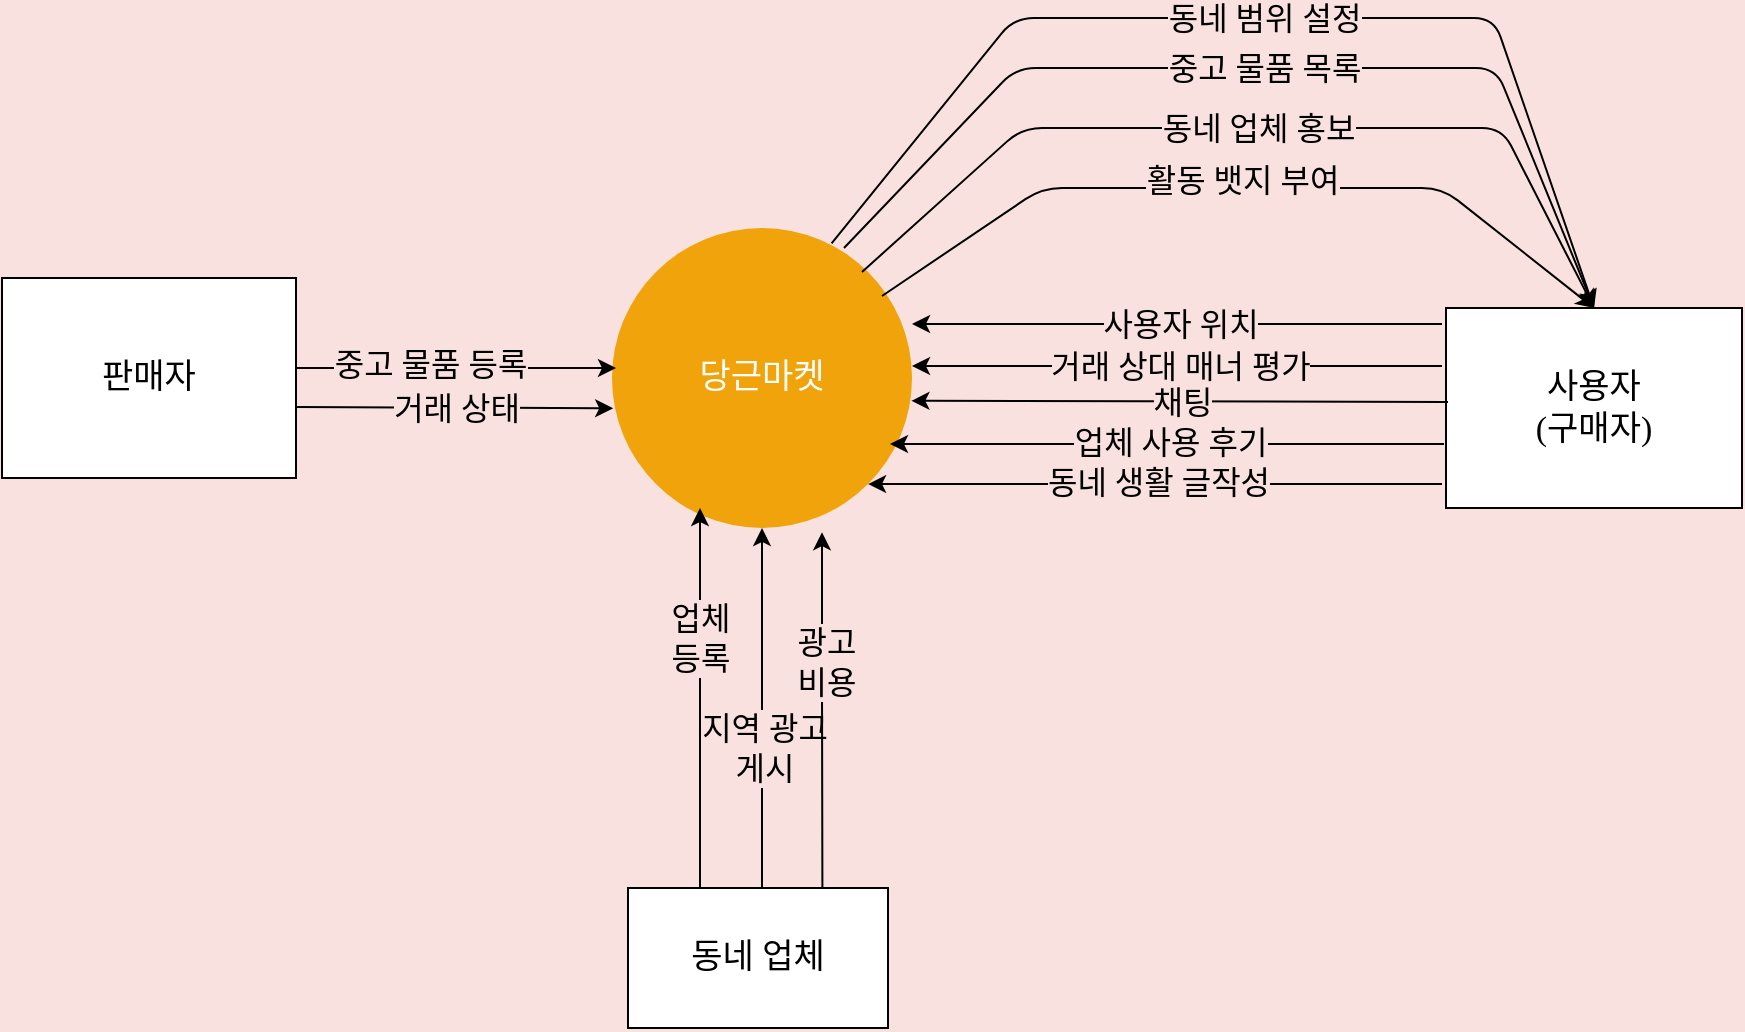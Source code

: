 <mxfile version="13.7.1" type="github">
  <diagram id="2eBaNiK83SsfWGN7OqTg" name="Page-1">
    <mxGraphModel dx="1102" dy="560" grid="1" gridSize="10" guides="1" tooltips="1" connect="1" arrows="1" fold="1" page="1" pageScale="1" pageWidth="827" pageHeight="1169" background="#F8E1DF" math="0" shadow="0">
      <root>
        <mxCell id="0" />
        <mxCell id="1" parent="0" />
        <mxCell id="iDiovrbEPyYLWm7U3jqZ-1" value="당근마켓" style="ellipse;whiteSpace=wrap;html=1;aspect=fixed;fontFamily=Do Hyeon;fontSize=17;fillColor=#f0a30a;fontColor=#ffffff;strokeColor=none;fontSource=https%3A%2F%2Ffonts.googleapis.com%2Fcss%3Ffamily%3DDo%2BHyeon;" parent="1" vertex="1">
          <mxGeometry x="315" y="370" width="150" height="150" as="geometry" />
        </mxCell>
        <mxCell id="iDiovrbEPyYLWm7U3jqZ-4" value="동네 업체" style="rounded=0;whiteSpace=wrap;html=1;fontFamily=Do Hyeon;fontSize=17;fontSource=https%3A%2F%2Ffonts.googleapis.com%2Fcss%3Ffamily%3DDo%2BHyeon;" parent="1" vertex="1">
          <mxGeometry x="323" y="700" width="130" height="70" as="geometry" />
        </mxCell>
        <mxCell id="iDiovrbEPyYLWm7U3jqZ-26" value="사용자&lt;br&gt;(구매자)" style="rounded=0;whiteSpace=wrap;html=1;fontFamily=Do Hyeon;fontSize=17;fontSource=https%3A%2F%2Ffonts.googleapis.com%2Fcss%3Ffamily%3DDo%2BHyeon;" parent="1" vertex="1">
          <mxGeometry x="732" y="410" width="148" height="100" as="geometry" />
        </mxCell>
        <mxCell id="iDiovrbEPyYLWm7U3jqZ-27" value="판매자" style="rounded=0;whiteSpace=wrap;html=1;fontFamily=Do Hyeon;fontSize=17;fontSource=https%3A%2F%2Ffonts.googleapis.com%2Fcss%3Ffamily%3DDo%2BHyeon;" parent="1" vertex="1">
          <mxGeometry x="10" y="395" width="147" height="100" as="geometry" />
        </mxCell>
        <mxCell id="615CvDBMZHt1SZaBTN3t-6" value="" style="endArrow=classic;html=1;exitX=0.5;exitY=0;exitDx=0;exitDy=0;entryX=0.5;entryY=1;entryDx=0;entryDy=0;fontFamily=Do Hyeon;fontSource=https%3A%2F%2Ffonts.googleapis.com%2Fcss%3Ffamily%3DDo%2BHyeon;" parent="1" edge="1">
          <mxGeometry relative="1" as="geometry">
            <mxPoint x="390" y="700" as="sourcePoint" />
            <mxPoint x="390" y="520" as="targetPoint" />
            <Array as="points" />
          </mxGeometry>
        </mxCell>
        <mxCell id="615CvDBMZHt1SZaBTN3t-7" value="지역 광고&lt;br style=&quot;font-size: 16px;&quot;&gt;게시" style="edgeLabel;resizable=0;html=1;align=center;verticalAlign=middle;fontSize=16;fontFamily=Do Hyeon;fontSource=https%3A%2F%2Ffonts.googleapis.com%2Fcss%3Ffamily%3DDo%2BHyeon;labelBackgroundColor=#F8E1DF;" parent="615CvDBMZHt1SZaBTN3t-6" connectable="0" vertex="1">
          <mxGeometry relative="1" as="geometry">
            <mxPoint x="1" y="20" as="offset" />
          </mxGeometry>
        </mxCell>
        <mxCell id="615CvDBMZHt1SZaBTN3t-8" value="" style="endArrow=classic;html=1;exitX=0.885;exitY=-0.002;exitDx=0;exitDy=0;exitPerimeter=0;fontFamily=Do Hyeon;fontSource=https%3A%2F%2Ffonts.googleapis.com%2Fcss%3Ffamily%3DDo%2BHyeon;" parent="1" edge="1">
          <mxGeometry relative="1" as="geometry">
            <mxPoint x="420.2" y="700.0" as="sourcePoint" />
            <mxPoint x="420" y="522.12" as="targetPoint" />
            <Array as="points">
              <mxPoint x="420" y="600.12" />
            </Array>
          </mxGeometry>
        </mxCell>
        <mxCell id="615CvDBMZHt1SZaBTN3t-9" value="광고&lt;br&gt;비용" style="edgeLabel;resizable=0;html=1;align=center;verticalAlign=middle;fontSize=16;fontFamily=Do Hyeon;fontSource=https%3A%2F%2Ffonts.googleapis.com%2Fcss%3Ffamily%3DDo%2BHyeon;labelBackgroundColor=#F8E1DF;" parent="615CvDBMZHt1SZaBTN3t-8" connectable="0" vertex="1">
          <mxGeometry relative="1" as="geometry">
            <mxPoint x="1.98" y="-24" as="offset" />
          </mxGeometry>
        </mxCell>
        <mxCell id="615CvDBMZHt1SZaBTN3t-10" value="" style="endArrow=classic;html=1;fontFamily=Do Hyeon;fontSource=https%3A%2F%2Ffonts.googleapis.com%2Fcss%3Ffamily%3DDo%2BHyeon;" parent="1" edge="1">
          <mxGeometry relative="1" as="geometry">
            <mxPoint x="157" y="440" as="sourcePoint" />
            <mxPoint x="317" y="440" as="targetPoint" />
            <Array as="points" />
          </mxGeometry>
        </mxCell>
        <mxCell id="615CvDBMZHt1SZaBTN3t-11" value="중고 물품 등록" style="edgeLabel;resizable=0;html=1;align=center;verticalAlign=middle;fontSize=16;labelBackgroundColor=#F8E1DF;fontFamily=Do Hyeon;fontSource=https%3A%2F%2Ffonts.googleapis.com%2Fcss%3Ffamily%3DDo%2BHyeon;" parent="615CvDBMZHt1SZaBTN3t-10" connectable="0" vertex="1">
          <mxGeometry relative="1" as="geometry">
            <mxPoint x="-13" y="-2" as="offset" />
          </mxGeometry>
        </mxCell>
        <mxCell id="615CvDBMZHt1SZaBTN3t-12" value="" style="endArrow=classic;html=1;entryX=0.5;entryY=0;entryDx=0;entryDy=0;fontFamily=Do Hyeon;fontSource=https%3A%2F%2Ffonts.googleapis.com%2Fcss%3Ffamily%3DDo%2BHyeon;" parent="1" target="iDiovrbEPyYLWm7U3jqZ-26" edge="1">
          <mxGeometry relative="1" as="geometry">
            <mxPoint x="450" y="404" as="sourcePoint" />
            <mxPoint x="872" y="465" as="targetPoint" />
            <Array as="points">
              <mxPoint x="530" y="350" />
              <mxPoint x="730" y="350" />
            </Array>
          </mxGeometry>
        </mxCell>
        <mxCell id="615CvDBMZHt1SZaBTN3t-13" value="활동 뱃지 부여" style="edgeLabel;resizable=0;html=1;align=center;verticalAlign=middle;fontSize=16;labelBackgroundColor=#F8E1DF;fontFamily=Do Hyeon;fontSource=https%3A%2F%2Ffonts.googleapis.com%2Fcss%3Ffamily%3DDo%2BHyeon;" parent="615CvDBMZHt1SZaBTN3t-12" connectable="0" vertex="1">
          <mxGeometry relative="1" as="geometry">
            <mxPoint y="-4" as="offset" />
          </mxGeometry>
        </mxCell>
        <mxCell id="615CvDBMZHt1SZaBTN3t-18" value="" style="endArrow=classic;html=1;fontFamily=Do Hyeon;fontSource=https%3A%2F%2Ffonts.googleapis.com%2Fcss%3Ffamily%3DDo%2BHyeon;entryX=1;entryY=1;entryDx=0;entryDy=0;" parent="1" edge="1" target="iDiovrbEPyYLWm7U3jqZ-1">
          <mxGeometry relative="1" as="geometry">
            <mxPoint x="730" y="498" as="sourcePoint" />
            <mxPoint x="450" y="498" as="targetPoint" />
            <Array as="points" />
          </mxGeometry>
        </mxCell>
        <mxCell id="615CvDBMZHt1SZaBTN3t-19" value="동네 생활 글작성" style="edgeLabel;resizable=0;html=1;align=center;verticalAlign=middle;fontSize=16;labelBackgroundColor=#F8E1DF;fontFamily=Do Hyeon;fontSource=https%3A%2F%2Ffonts.googleapis.com%2Fcss%3Ffamily%3DDo%2BHyeon;" parent="615CvDBMZHt1SZaBTN3t-18" connectable="0" vertex="1">
          <mxGeometry relative="1" as="geometry">
            <mxPoint x="1" y="-1" as="offset" />
          </mxGeometry>
        </mxCell>
        <mxCell id="615CvDBMZHt1SZaBTN3t-20" value="" style="endArrow=classic;html=1;exitX=0;exitY=0.5;exitDx=0;exitDy=0;fontFamily=Do Hyeon;fontSource=https%3A%2F%2Ffonts.googleapis.com%2Fcss%3Ffamily%3DDo%2BHyeon;" parent="1" edge="1">
          <mxGeometry relative="1" as="geometry">
            <mxPoint x="730" y="439" as="sourcePoint" />
            <mxPoint x="465" y="439" as="targetPoint" />
            <Array as="points" />
          </mxGeometry>
        </mxCell>
        <mxCell id="615CvDBMZHt1SZaBTN3t-21" value="거래 상대 매너 평가" style="edgeLabel;resizable=0;html=1;align=center;verticalAlign=middle;fontSize=16;labelBackgroundColor=#F8E1DF;fontFamily=Do Hyeon;fontSource=https%3A%2F%2Ffonts.googleapis.com%2Fcss%3Ffamily%3DDo%2BHyeon;" parent="615CvDBMZHt1SZaBTN3t-20" connectable="0" vertex="1">
          <mxGeometry relative="1" as="geometry">
            <mxPoint x="1" y="0.2" as="offset" />
          </mxGeometry>
        </mxCell>
        <mxCell id="615CvDBMZHt1SZaBTN3t-27" value="" style="endArrow=classic;html=1;fontFamily=Do Hyeon;fontSource=https%3A%2F%2Ffonts.googleapis.com%2Fcss%3Ffamily%3DDo%2BHyeon;" parent="1" edge="1">
          <mxGeometry relative="1" as="geometry">
            <mxPoint x="731" y="478" as="sourcePoint" />
            <mxPoint x="454" y="478" as="targetPoint" />
            <Array as="points">
              <mxPoint x="591" y="478" />
            </Array>
          </mxGeometry>
        </mxCell>
        <mxCell id="615CvDBMZHt1SZaBTN3t-28" value="업체 사용 후기" style="edgeLabel;resizable=0;html=1;align=center;verticalAlign=middle;fontSize=16;labelBackgroundColor=#F8E1DF;fontFamily=Do Hyeon;fontSource=https%3A%2F%2Ffonts.googleapis.com%2Fcss%3Ffamily%3DDo%2BHyeon;" parent="615CvDBMZHt1SZaBTN3t-27" connectable="0" vertex="1">
          <mxGeometry relative="1" as="geometry">
            <mxPoint x="1" y="-1" as="offset" />
          </mxGeometry>
        </mxCell>
        <mxCell id="615CvDBMZHt1SZaBTN3t-30" value="" style="endArrow=classic;html=1;fontFamily=Do Hyeon;fontSource=https%3A%2F%2Ffonts.googleapis.com%2Fcss%3Ffamily%3DDo%2BHyeon;entryX=0.998;entryY=0.576;entryDx=0;entryDy=0;entryPerimeter=0;" parent="1" edge="1">
          <mxGeometry relative="1" as="geometry">
            <mxPoint x="733" y="457" as="sourcePoint" />
            <mxPoint x="464.7" y="456.4" as="targetPoint" />
            <Array as="points" />
          </mxGeometry>
        </mxCell>
        <mxCell id="615CvDBMZHt1SZaBTN3t-31" value="채팅" style="edgeLabel;resizable=0;html=1;align=center;verticalAlign=middle;fontSize=16;labelBackgroundColor=#F8E1DF;fontFamily=Do Hyeon;fontSource=https%3A%2F%2Ffonts.googleapis.com%2Fcss%3Ffamily%3DDo%2BHyeon;" parent="615CvDBMZHt1SZaBTN3t-30" connectable="0" vertex="1">
          <mxGeometry relative="1" as="geometry">
            <mxPoint x="1" as="offset" />
          </mxGeometry>
        </mxCell>
        <mxCell id="K0sjepav5S79el99xd7h-5" value="" style="endArrow=classic;html=1;fontFamily=Do Hyeon;fontSize=16;entryX=0.004;entryY=0.601;entryDx=0;entryDy=0;entryPerimeter=0;" edge="1" parent="1" target="iDiovrbEPyYLWm7U3jqZ-1">
          <mxGeometry relative="1" as="geometry">
            <mxPoint x="157" y="459.5" as="sourcePoint" />
            <mxPoint x="308" y="459.5" as="targetPoint" />
          </mxGeometry>
        </mxCell>
        <mxCell id="K0sjepav5S79el99xd7h-6" value="&lt;span style=&quot;font-size: 16px;&quot;&gt;거래 상태&lt;/span&gt;" style="edgeLabel;resizable=0;html=1;align=center;verticalAlign=middle;fontFamily=Do Hyeon;fontSource=https%3A%2F%2Ffonts.googleapis.com%2Fcss%3Ffamily%3DDo%2BHyeon;labelBackgroundColor=#F8E1DF;fontSize=16;" connectable="0" vertex="1" parent="K0sjepav5S79el99xd7h-5">
          <mxGeometry relative="1" as="geometry" />
        </mxCell>
        <mxCell id="K0sjepav5S79el99xd7h-7" value="" style="endArrow=classic;html=1;fontFamily=Do Hyeon;fontSource=https%3A%2F%2Ffonts.googleapis.com%2Fcss%3Ffamily%3DDo%2BHyeon;entryX=0.5;entryY=0;entryDx=0;entryDy=0;" edge="1" parent="1" target="iDiovrbEPyYLWm7U3jqZ-26">
          <mxGeometry relative="1" as="geometry">
            <mxPoint x="440" y="392" as="sourcePoint" />
            <mxPoint x="800" y="340" as="targetPoint" />
            <Array as="points">
              <mxPoint x="520" y="320" />
              <mxPoint x="760" y="320" />
            </Array>
          </mxGeometry>
        </mxCell>
        <mxCell id="K0sjepav5S79el99xd7h-8" value="동네 업체 홍보" style="edgeLabel;resizable=0;html=1;align=center;verticalAlign=middle;fontSize=16;labelBackgroundColor=#F8E1DF;fontFamily=Do Hyeon;fontSource=https%3A%2F%2Ffonts.googleapis.com%2Fcss%3Ffamily%3DDo%2BHyeon;" connectable="0" vertex="1" parent="K0sjepav5S79el99xd7h-7">
          <mxGeometry relative="1" as="geometry">
            <mxPoint x="1" as="offset" />
          </mxGeometry>
        </mxCell>
        <mxCell id="K0sjepav5S79el99xd7h-9" value="" style="endArrow=classic;html=1;exitX=0.5;exitY=0;exitDx=0;exitDy=0;fontFamily=Do Hyeon;fontSource=https%3A%2F%2Ffonts.googleapis.com%2Fcss%3Ffamily%3DDo%2BHyeon;" edge="1" parent="1">
          <mxGeometry relative="1" as="geometry">
            <mxPoint x="359" y="700" as="sourcePoint" />
            <mxPoint x="359" y="510" as="targetPoint" />
            <Array as="points" />
          </mxGeometry>
        </mxCell>
        <mxCell id="K0sjepav5S79el99xd7h-10" value="업체&lt;br&gt;등록" style="edgeLabel;resizable=0;html=1;align=center;verticalAlign=middle;fontSize=16;fontFamily=Do Hyeon;fontSource=https%3A%2F%2Ffonts.googleapis.com%2Fcss%3Ffamily%3DDo%2BHyeon;labelBackgroundColor=#F8E1DF;" connectable="0" vertex="1" parent="K0sjepav5S79el99xd7h-9">
          <mxGeometry relative="1" as="geometry">
            <mxPoint y="-30" as="offset" />
          </mxGeometry>
        </mxCell>
        <mxCell id="K0sjepav5S79el99xd7h-11" value="" style="endArrow=classic;html=1;fontFamily=Do Hyeon;fontSource=https%3A%2F%2Ffonts.googleapis.com%2Fcss%3Ffamily%3DDo%2BHyeon;entryX=0.5;entryY=0;entryDx=0;entryDy=0;" edge="1" parent="1" target="iDiovrbEPyYLWm7U3jqZ-26">
          <mxGeometry relative="1" as="geometry">
            <mxPoint x="431" y="380" as="sourcePoint" />
            <mxPoint x="798.97" y="390" as="targetPoint" />
            <Array as="points">
              <mxPoint x="517" y="290" />
              <mxPoint x="757" y="290" />
            </Array>
          </mxGeometry>
        </mxCell>
        <mxCell id="K0sjepav5S79el99xd7h-12" value="중고 물품 목록" style="edgeLabel;resizable=0;html=1;align=center;verticalAlign=middle;fontSize=16;labelBackgroundColor=#F8E1DF;fontFamily=Do Hyeon;fontSource=https%3A%2F%2Ffonts.googleapis.com%2Fcss%3Ffamily%3DDo%2BHyeon;" connectable="0" vertex="1" parent="K0sjepav5S79el99xd7h-11">
          <mxGeometry relative="1" as="geometry">
            <mxPoint x="1" as="offset" />
          </mxGeometry>
        </mxCell>
        <mxCell id="K0sjepav5S79el99xd7h-13" value="" style="endArrow=classic;html=1;exitX=0;exitY=0.5;exitDx=0;exitDy=0;fontFamily=Do Hyeon;fontSource=https%3A%2F%2Ffonts.googleapis.com%2Fcss%3Ffamily%3DDo%2BHyeon;" edge="1" parent="1">
          <mxGeometry relative="1" as="geometry">
            <mxPoint x="730" y="418" as="sourcePoint" />
            <mxPoint x="465" y="418" as="targetPoint" />
            <Array as="points" />
          </mxGeometry>
        </mxCell>
        <mxCell id="K0sjepav5S79el99xd7h-14" value="사용자 위치" style="edgeLabel;resizable=0;html=1;align=center;verticalAlign=middle;fontSize=16;labelBackgroundColor=#F8E1DF;fontFamily=Do Hyeon;fontSource=https%3A%2F%2Ffonts.googleapis.com%2Fcss%3Ffamily%3DDo%2BHyeon;" connectable="0" vertex="1" parent="K0sjepav5S79el99xd7h-13">
          <mxGeometry relative="1" as="geometry">
            <mxPoint x="1" y="0.2" as="offset" />
          </mxGeometry>
        </mxCell>
        <mxCell id="K0sjepav5S79el99xd7h-15" value="" style="endArrow=classic;html=1;fontFamily=Do Hyeon;fontSource=https%3A%2F%2Ffonts.googleapis.com%2Fcss%3Ffamily%3DDo%2BHyeon;entryX=0.5;entryY=0;entryDx=0;entryDy=0;exitX=0.732;exitY=0.051;exitDx=0;exitDy=0;exitPerimeter=0;" edge="1" parent="1" source="iDiovrbEPyYLWm7U3jqZ-1" target="iDiovrbEPyYLWm7U3jqZ-26">
          <mxGeometry relative="1" as="geometry">
            <mxPoint x="430" y="355" as="sourcePoint" />
            <mxPoint x="805" y="385" as="targetPoint" />
            <Array as="points">
              <mxPoint x="516" y="265" />
              <mxPoint x="756" y="265" />
            </Array>
          </mxGeometry>
        </mxCell>
        <mxCell id="K0sjepav5S79el99xd7h-16" value="동네 범위 설정" style="edgeLabel;resizable=0;html=1;align=center;verticalAlign=middle;fontSize=16;labelBackgroundColor=#F8E1DF;fontFamily=Do Hyeon;fontSource=https%3A%2F%2Ffonts.googleapis.com%2Fcss%3Ffamily%3DDo%2BHyeon;" connectable="0" vertex="1" parent="K0sjepav5S79el99xd7h-15">
          <mxGeometry relative="1" as="geometry">
            <mxPoint x="1" as="offset" />
          </mxGeometry>
        </mxCell>
      </root>
    </mxGraphModel>
  </diagram>
</mxfile>
